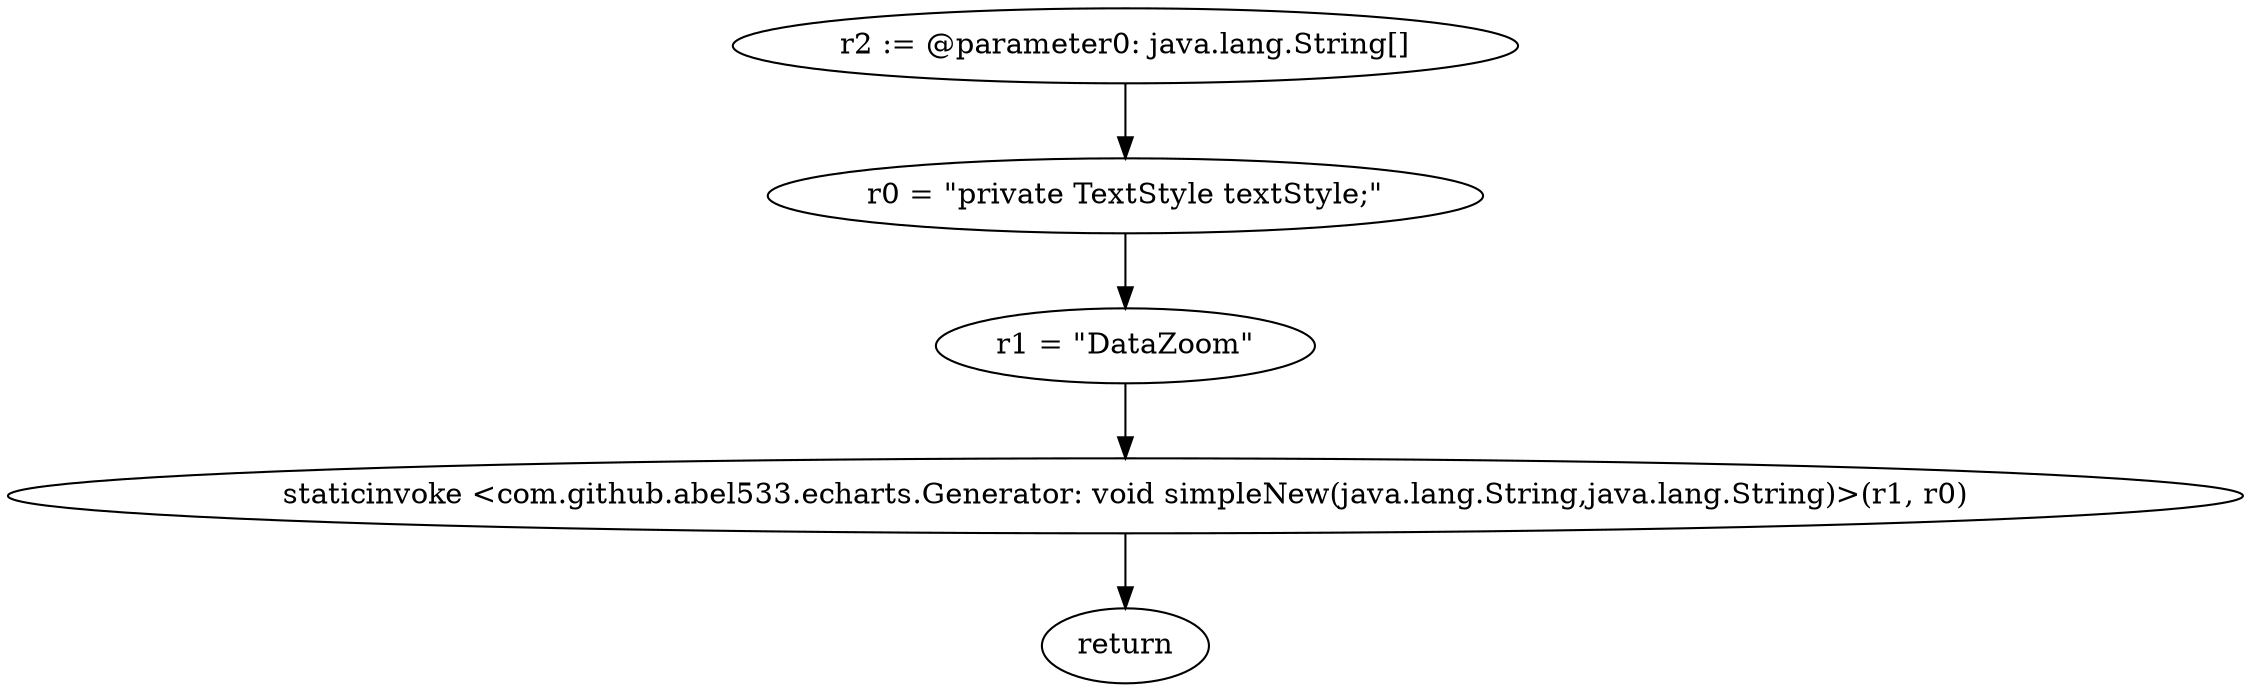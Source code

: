 digraph "unitGraph" {
    "r2 := @parameter0: java.lang.String[]"
    "r0 = \"private TextStyle textStyle;\""
    "r1 = \"DataZoom\""
    "staticinvoke <com.github.abel533.echarts.Generator: void simpleNew(java.lang.String,java.lang.String)>(r1, r0)"
    "return"
    "r2 := @parameter0: java.lang.String[]"->"r0 = \"private TextStyle textStyle;\"";
    "r0 = \"private TextStyle textStyle;\""->"r1 = \"DataZoom\"";
    "r1 = \"DataZoom\""->"staticinvoke <com.github.abel533.echarts.Generator: void simpleNew(java.lang.String,java.lang.String)>(r1, r0)";
    "staticinvoke <com.github.abel533.echarts.Generator: void simpleNew(java.lang.String,java.lang.String)>(r1, r0)"->"return";
}
